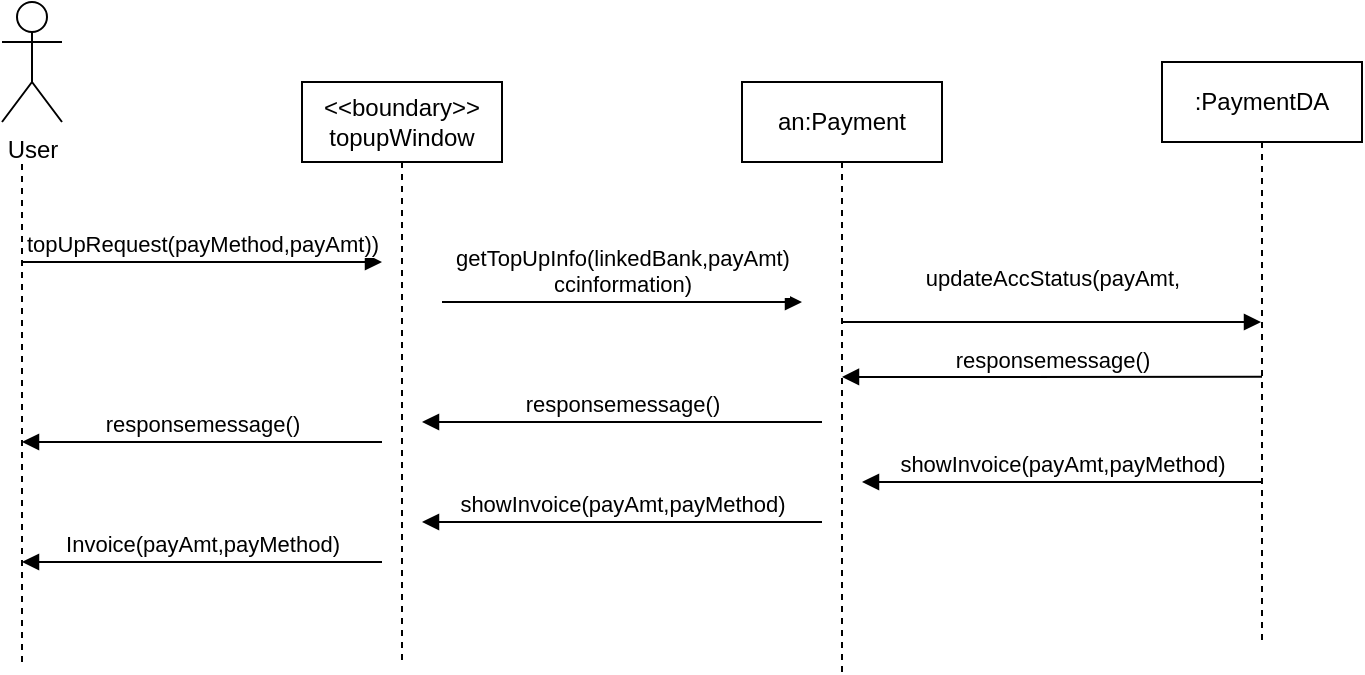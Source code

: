 <mxfile version="24.0.7" type="github">
  <diagram name="Page-1" id="2YBvvXClWsGukQMizWep">
    <mxGraphModel dx="469" dy="292" grid="1" gridSize="10" guides="1" tooltips="1" connect="1" arrows="1" fold="1" page="1" pageScale="1" pageWidth="850" pageHeight="1100" math="0" shadow="0">
      <root>
        <mxCell id="0" />
        <mxCell id="1" parent="0" />
        <mxCell id="aM9ryv3xv72pqoxQDRHE-5" value="&amp;lt;&amp;lt;boundary&amp;gt;&amp;gt;&lt;br&gt;topupWindow" style="shape=umlLifeline;perimeter=lifelinePerimeter;whiteSpace=wrap;html=1;container=0;dropTarget=0;collapsible=0;recursiveResize=0;outlineConnect=0;portConstraint=eastwest;newEdgeStyle={&quot;edgeStyle&quot;:&quot;elbowEdgeStyle&quot;,&quot;elbow&quot;:&quot;vertical&quot;,&quot;curved&quot;:0,&quot;rounded&quot;:0};" parent="1" vertex="1">
          <mxGeometry x="290" y="40" width="100" height="290" as="geometry" />
        </mxCell>
        <mxCell id="aM9ryv3xv72pqoxQDRHE-9" value="responsemessage()" style="html=1;verticalAlign=bottom;endArrow=block;edgeStyle=elbowEdgeStyle;elbow=vertical;curved=0;rounded=0;" parent="1" edge="1">
          <mxGeometry x="0.001" relative="1" as="geometry">
            <mxPoint x="770" y="187.42" as="sourcePoint" />
            <Array as="points" />
            <mxPoint x="560" y="187.42" as="targetPoint" />
            <mxPoint as="offset" />
          </mxGeometry>
        </mxCell>
        <mxCell id="q2_6gILEYqj1DL4kAxAB-1" value="User" style="shape=umlActor;verticalLabelPosition=bottom;verticalAlign=top;html=1;outlineConnect=0;" parent="1" vertex="1">
          <mxGeometry x="140" width="30" height="60" as="geometry" />
        </mxCell>
        <mxCell id="q2_6gILEYqj1DL4kAxAB-4" value="an:Payment" style="shape=umlLifeline;perimeter=lifelinePerimeter;whiteSpace=wrap;html=1;container=0;dropTarget=0;collapsible=0;recursiveResize=0;outlineConnect=0;portConstraint=eastwest;newEdgeStyle={&quot;edgeStyle&quot;:&quot;elbowEdgeStyle&quot;,&quot;elbow&quot;:&quot;vertical&quot;,&quot;curved&quot;:0,&quot;rounded&quot;:0};" parent="1" vertex="1">
          <mxGeometry x="510" y="40" width="100" height="295" as="geometry" />
        </mxCell>
        <mxCell id="q2_6gILEYqj1DL4kAxAB-8" value="showInvoice(payAmt,payMethod)" style="html=1;verticalAlign=bottom;endArrow=block;edgeStyle=elbowEdgeStyle;elbow=vertical;curved=0;rounded=0;" parent="1" edge="1">
          <mxGeometry x="0.001" relative="1" as="geometry">
            <mxPoint x="550" y="260" as="sourcePoint" />
            <Array as="points">
              <mxPoint x="390" y="260" />
            </Array>
            <mxPoint x="350" y="260" as="targetPoint" />
            <mxPoint as="offset" />
          </mxGeometry>
        </mxCell>
        <mxCell id="q2_6gILEYqj1DL4kAxAB-9" value=":PaymentDA" style="shape=umlLifeline;perimeter=lifelinePerimeter;whiteSpace=wrap;html=1;container=0;dropTarget=0;collapsible=0;recursiveResize=0;outlineConnect=0;portConstraint=eastwest;newEdgeStyle={&quot;edgeStyle&quot;:&quot;elbowEdgeStyle&quot;,&quot;elbow&quot;:&quot;vertical&quot;,&quot;curved&quot;:0,&quot;rounded&quot;:0};" parent="1" vertex="1">
          <mxGeometry x="720" y="30" width="100" height="290" as="geometry" />
        </mxCell>
        <mxCell id="q2_6gILEYqj1DL4kAxAB-13" value="updateAccStatus(payAmt,&lt;div&gt;&lt;br/&gt;&lt;/div&gt;" style="html=1;verticalAlign=bottom;endArrow=block;edgeStyle=elbowEdgeStyle;elbow=vertical;curved=0;rounded=0;" parent="1" edge="1">
          <mxGeometry x="0.003" relative="1" as="geometry">
            <mxPoint x="559.667" y="160" as="sourcePoint" />
            <Array as="points">
              <mxPoint x="700" y="160" />
              <mxPoint x="650" y="160" />
              <mxPoint x="595" y="160" />
            </Array>
            <mxPoint x="769.5" y="160" as="targetPoint" />
            <mxPoint as="offset" />
          </mxGeometry>
        </mxCell>
        <mxCell id="q2_6gILEYqj1DL4kAxAB-21" value="" style="endArrow=none;dashed=1;html=1;rounded=0;" parent="1" edge="1">
          <mxGeometry width="50" height="50" relative="1" as="geometry">
            <mxPoint x="150" y="330" as="sourcePoint" />
            <mxPoint x="150" y="80" as="targetPoint" />
          </mxGeometry>
        </mxCell>
        <mxCell id="q2_6gILEYqj1DL4kAxAB-24" value="topUpRequest(payMethod,payAmt))" style="html=1;verticalAlign=bottom;endArrow=block;edgeStyle=elbowEdgeStyle;elbow=horizontal;curved=0;rounded=0;" parent="1" edge="1">
          <mxGeometry relative="1" as="geometry">
            <mxPoint x="150" y="130" as="sourcePoint" />
            <Array as="points">
              <mxPoint x="175" y="130" />
            </Array>
            <mxPoint x="330" y="130" as="targetPoint" />
            <mxPoint as="offset" />
          </mxGeometry>
        </mxCell>
        <mxCell id="q2_6gILEYqj1DL4kAxAB-26" value="responsemessage()" style="html=1;verticalAlign=bottom;endArrow=block;edgeStyle=elbowEdgeStyle;elbow=vertical;curved=0;rounded=0;" parent="1" edge="1">
          <mxGeometry x="0.001" relative="1" as="geometry">
            <mxPoint x="550" y="210.0" as="sourcePoint" />
            <Array as="points">
              <mxPoint x="390" y="210.0" />
            </Array>
            <mxPoint x="350" y="210.0" as="targetPoint" />
            <mxPoint as="offset" />
          </mxGeometry>
        </mxCell>
        <mxCell id="q2_6gILEYqj1DL4kAxAB-30" value="getTopUpInfo(linkedBank,payAmt)&lt;br&gt;ccinformation)" style="html=1;verticalAlign=bottom;endArrow=block;edgeStyle=elbowEdgeStyle;elbow=vertical;curved=0;rounded=0;" parent="1" edge="1">
          <mxGeometry relative="1" as="geometry">
            <mxPoint x="360" y="150" as="sourcePoint" />
            <Array as="points">
              <mxPoint x="385" y="150" />
            </Array>
            <mxPoint x="540" y="150" as="targetPoint" />
          </mxGeometry>
        </mxCell>
        <mxCell id="q2_6gILEYqj1DL4kAxAB-36" value="Invoice(payAmt,payMethod)" style="html=1;verticalAlign=bottom;endArrow=block;edgeStyle=elbowEdgeStyle;elbow=vertical;curved=0;rounded=0;" parent="1" edge="1">
          <mxGeometry x="0.001" relative="1" as="geometry">
            <mxPoint x="330" y="280" as="sourcePoint" />
            <Array as="points">
              <mxPoint x="190" y="280" />
            </Array>
            <mxPoint x="150" y="280" as="targetPoint" />
            <mxPoint as="offset" />
          </mxGeometry>
        </mxCell>
        <mxCell id="q2_6gILEYqj1DL4kAxAB-38" value="showInvoice(payAmt,payMethod)" style="html=1;verticalAlign=bottom;endArrow=block;edgeStyle=elbowEdgeStyle;elbow=vertical;curved=0;rounded=0;" parent="1" edge="1">
          <mxGeometry relative="1" as="geometry">
            <mxPoint x="770" y="240" as="sourcePoint" />
            <Array as="points">
              <mxPoint x="610" y="240" />
            </Array>
            <mxPoint x="570" y="240" as="targetPoint" />
            <mxPoint as="offset" />
          </mxGeometry>
        </mxCell>
        <mxCell id="qlyJnWVK6rqrvum7pytb-1" value="responsemessage()" style="html=1;verticalAlign=bottom;endArrow=block;edgeStyle=elbowEdgeStyle;elbow=vertical;curved=0;rounded=0;" edge="1" parent="1">
          <mxGeometry x="0.001" relative="1" as="geometry">
            <mxPoint x="330" y="220" as="sourcePoint" />
            <Array as="points">
              <mxPoint x="190" y="220.0" />
            </Array>
            <mxPoint x="150" y="220.0" as="targetPoint" />
            <mxPoint as="offset" />
          </mxGeometry>
        </mxCell>
      </root>
    </mxGraphModel>
  </diagram>
</mxfile>

